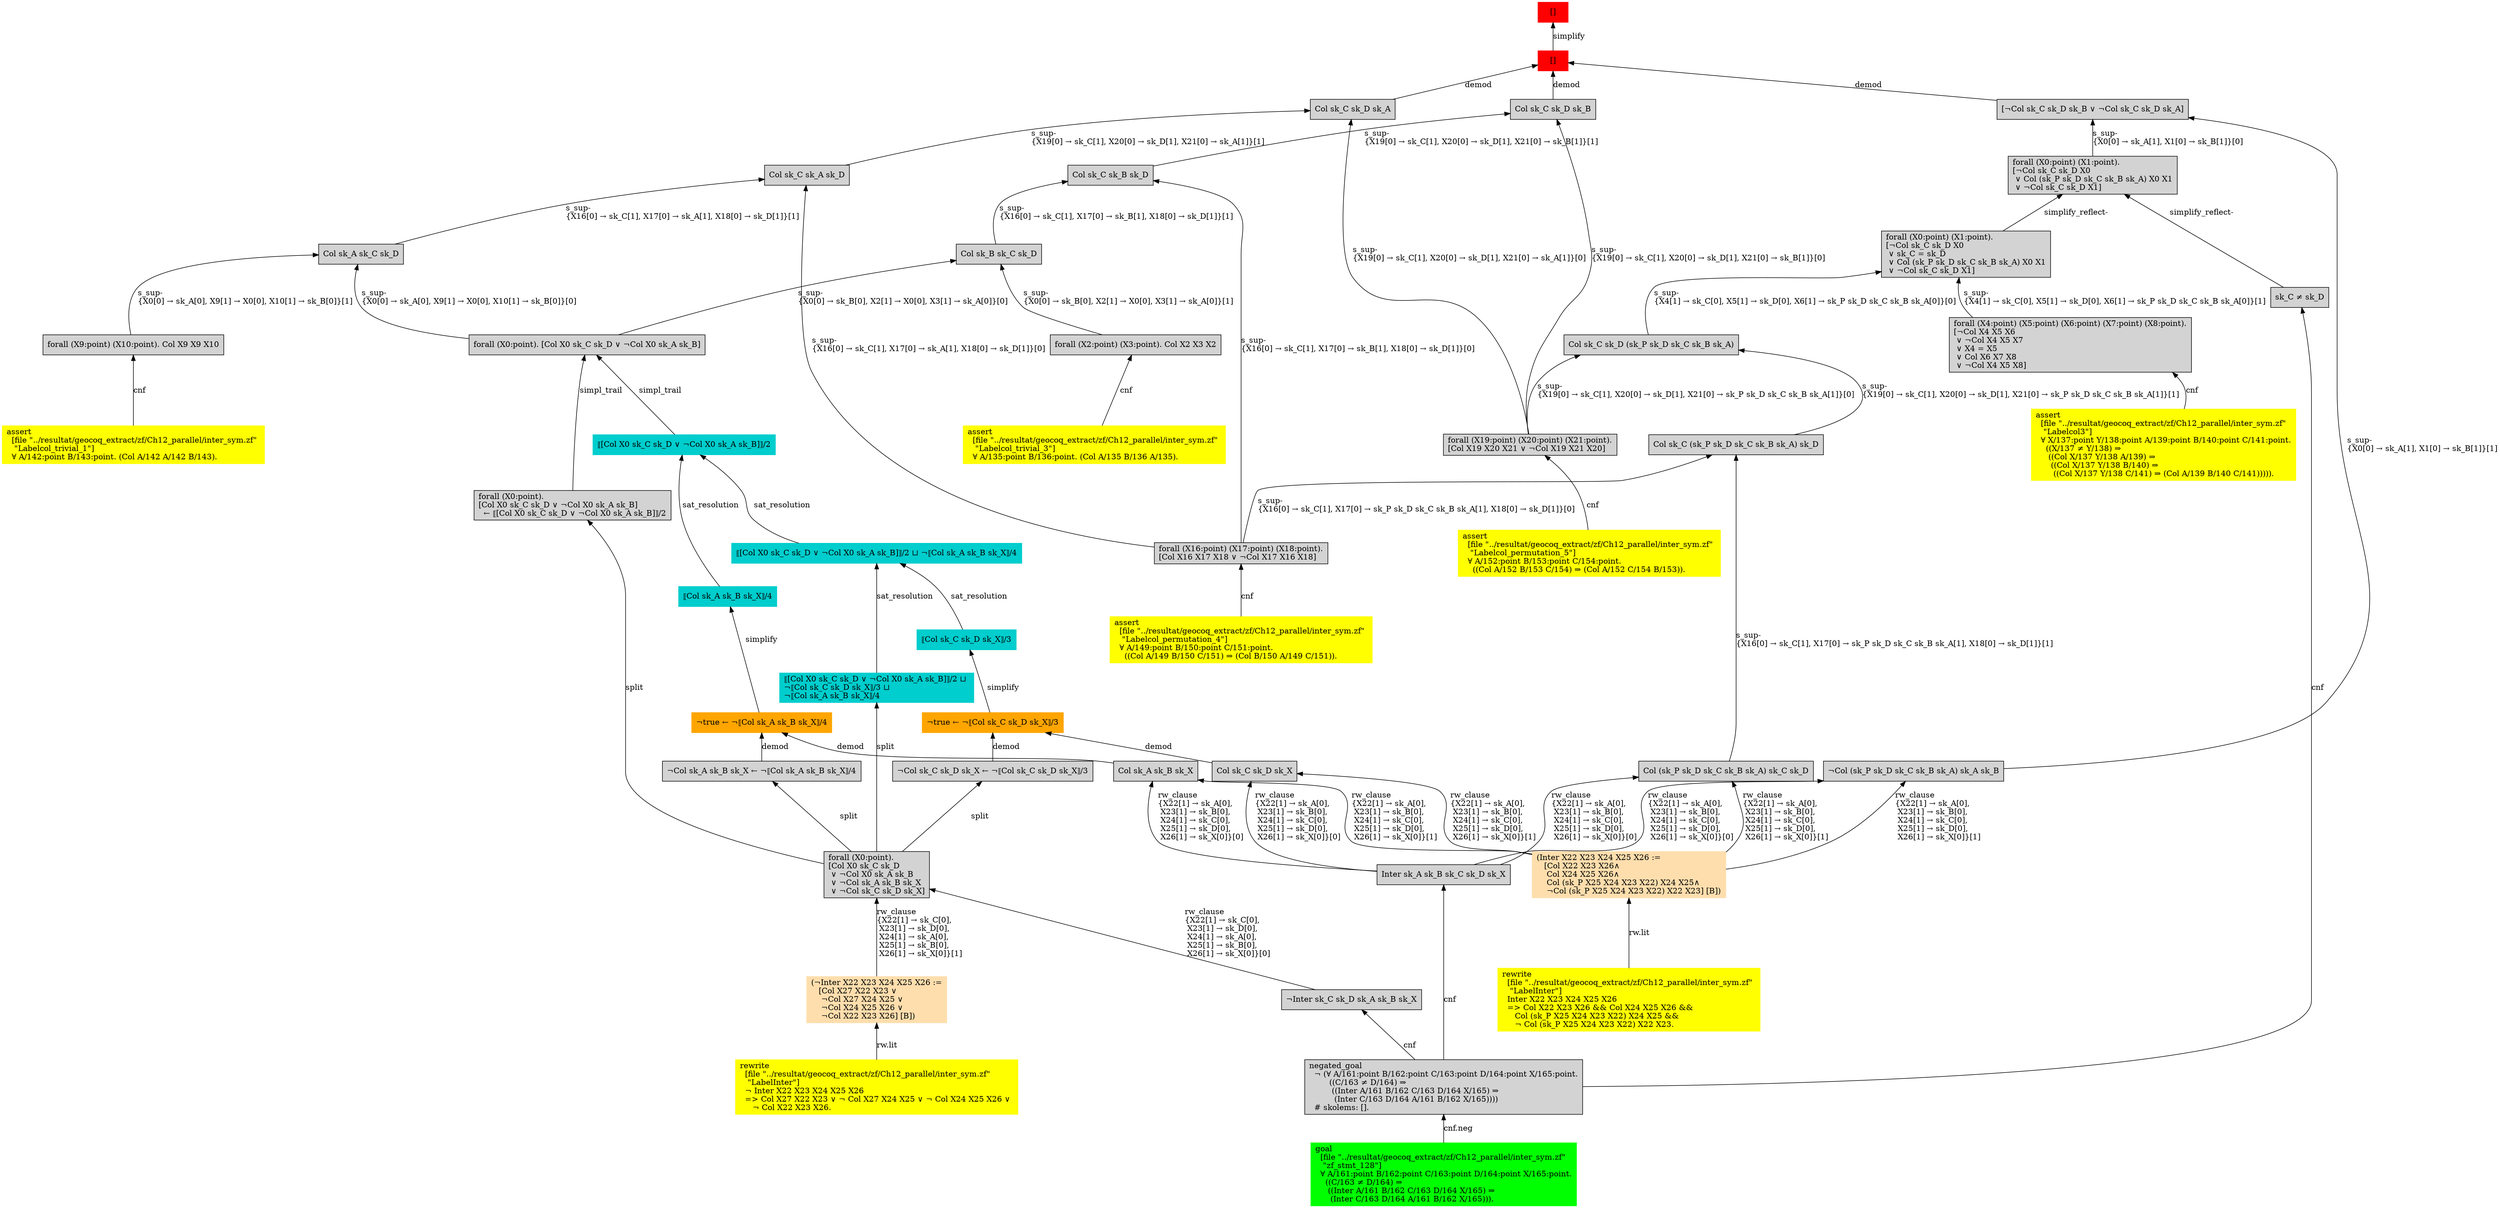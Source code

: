 digraph "unsat_graph" {
  vertex_0 [color=red, label="[]", shape=box, style=filled];
  vertex_0 -> vertex_1 [label="simplify", dir="back"];
  vertex_1 [color=red, label="[]", shape=box, style=filled];
  vertex_1 -> vertex_2 [label="demod", dir="back"];
  vertex_2 [shape=box, label="Col sk_C sk_D sk_A\l", style=filled];
  vertex_2 -> vertex_3 [label="s_sup-\l\{X19[0] → sk_C[1], X20[0] → sk_D[1], X21[0] → sk_A[1]\}[0]\l", dir="back"];
  vertex_3 [shape=box, label="forall (X19:point) (X20:point) (X21:point).\l[Col X19 X20 X21 ∨ ¬Col X19 X21 X20]\l", style=filled];
  vertex_3 -> vertex_4 [label="cnf", dir="back"];
  vertex_4 [color=yellow, shape=box, label="assert\l  [file \"../resultat/geocoq_extract/zf/Ch12_parallel/inter_sym.zf\" \l   \"Labelcol_permutation_5\"]\l  ∀ A/152:point B/153:point C/154:point.\l    ((Col A/152 B/153 C/154) ⇒ (Col A/152 C/154 B/153)).\l", style=filled];
  vertex_2 -> vertex_5 [label="s_sup-\l\{X19[0] → sk_C[1], X20[0] → sk_D[1], X21[0] → sk_A[1]\}[1]\l", dir="back"];
  vertex_5 [shape=box, label="Col sk_C sk_A sk_D\l", style=filled];
  vertex_5 -> vertex_6 [label="s_sup-\l\{X16[0] → sk_C[1], X17[0] → sk_A[1], X18[0] → sk_D[1]\}[0]\l", dir="back"];
  vertex_6 [shape=box, label="forall (X16:point) (X17:point) (X18:point).\l[Col X16 X17 X18 ∨ ¬Col X17 X16 X18]\l", style=filled];
  vertex_6 -> vertex_7 [label="cnf", dir="back"];
  vertex_7 [color=yellow, shape=box, label="assert\l  [file \"../resultat/geocoq_extract/zf/Ch12_parallel/inter_sym.zf\" \l   \"Labelcol_permutation_4\"]\l  ∀ A/149:point B/150:point C/151:point.\l    ((Col A/149 B/150 C/151) ⇒ (Col B/150 A/149 C/151)).\l", style=filled];
  vertex_5 -> vertex_8 [label="s_sup-\l\{X16[0] → sk_C[1], X17[0] → sk_A[1], X18[0] → sk_D[1]\}[1]\l", dir="back"];
  vertex_8 [shape=box, label="Col sk_A sk_C sk_D\l", style=filled];
  vertex_8 -> vertex_9 [label="s_sup-\l\{X0[0] → sk_A[0], X9[1] → X0[0], X10[1] → sk_B[0]\}[0]\l", dir="back"];
  vertex_9 [shape=box, label="forall (X0:point). [Col X0 sk_C sk_D ∨ ¬Col X0 sk_A sk_B]\l", style=filled];
  vertex_9 -> vertex_10 [label="simpl_trail", dir="back"];
  vertex_10 [color=cyan3, shape=box, label="⟦[Col X0 sk_C sk_D ∨ ¬Col X0 sk_A sk_B]⟧/2\l", style=filled];
  vertex_10 -> vertex_11 [label="sat_resolution", dir="back"];
  vertex_11 [color=cyan3, shape=box, label="⟦Col sk_A sk_B sk_X⟧/4\l", style=filled];
  vertex_11 -> vertex_12 [label="simplify", dir="back"];
  vertex_12 [color=orange, shape=box, label="¬true ← ¬⟦Col sk_A sk_B sk_X⟧/4\l", style=filled];
  vertex_12 -> vertex_13 [label="demod", dir="back"];
  vertex_13 [shape=box, label="Col sk_A sk_B sk_X\l", style=filled];
  vertex_13 -> vertex_14 [label="rw_clause\l\{X22[1] → sk_A[0], \l X23[1] → sk_B[0], \l X24[1] → sk_C[0], \l X25[1] → sk_D[0], \l X26[1] → sk_X[0]\}[1]\l", dir="back"];
  vertex_14 [color=navajowhite, shape=box, label="(Inter X22 X23 X24 X25 X26 :=\l   [Col X22 X23 X26∧\l    Col X24 X25 X26∧\l    Col (sk_P X25 X24 X23 X22) X24 X25∧\l    ¬Col (sk_P X25 X24 X23 X22) X22 X23] [B])\l", style=filled];
  vertex_14 -> vertex_15 [label="rw.lit", dir="back"];
  vertex_15 [color=yellow, shape=box, label="rewrite\l  [file \"../resultat/geocoq_extract/zf/Ch12_parallel/inter_sym.zf\" \l   \"LabelInter\"]\l  Inter X22 X23 X24 X25 X26\l  =\> Col X22 X23 X26 && Col X24 X25 X26 && \l     Col (sk_P X25 X24 X23 X22) X24 X25 && \l     ¬ Col (sk_P X25 X24 X23 X22) X22 X23.\l", style=filled];
  vertex_13 -> vertex_16 [label="rw_clause\l\{X22[1] → sk_A[0], \l X23[1] → sk_B[0], \l X24[1] → sk_C[0], \l X25[1] → sk_D[0], \l X26[1] → sk_X[0]\}[0]\l", dir="back"];
  vertex_16 [shape=box, label="Inter sk_A sk_B sk_C sk_D sk_X\l", style=filled];
  vertex_16 -> vertex_17 [label="cnf", dir="back"];
  vertex_17 [shape=box, label="negated_goal\l  ¬ (∀ A/161:point B/162:point C/163:point D/164:point X/165:point.\l        ((C/163 ≠ D/164) ⇒\l         ((Inter A/161 B/162 C/163 D/164 X/165) ⇒\l          (Inter C/163 D/164 A/161 B/162 X/165))))\l  # skolems: [].\l", style=filled];
  vertex_17 -> vertex_18 [label="cnf.neg", dir="back"];
  vertex_18 [color=green, shape=box, label="goal\l  [file \"../resultat/geocoq_extract/zf/Ch12_parallel/inter_sym.zf\" \l   \"zf_stmt_128\"]\l  ∀ A/161:point B/162:point C/163:point D/164:point X/165:point.\l    ((C/163 ≠ D/164) ⇒\l     ((Inter A/161 B/162 C/163 D/164 X/165) ⇒\l      (Inter C/163 D/164 A/161 B/162 X/165))).\l", style=filled];
  vertex_12 -> vertex_19 [label="demod", dir="back"];
  vertex_19 [shape=box, label="¬Col sk_A sk_B sk_X ← ¬⟦Col sk_A sk_B sk_X⟧/4\l", style=filled];
  vertex_19 -> vertex_20 [label="split", dir="back"];
  vertex_20 [shape=box, label="forall (X0:point).\l[Col X0 sk_C sk_D\l ∨ ¬Col X0 sk_A sk_B\l ∨ ¬Col sk_A sk_B sk_X\l ∨ ¬Col sk_C sk_D sk_X]\l", style=filled];
  vertex_20 -> vertex_21 [label="rw_clause\l\{X22[1] → sk_C[0], \l X23[1] → sk_D[0], \l X24[1] → sk_A[0], \l X25[1] → sk_B[0], \l X26[1] → sk_X[0]\}[1]\l", dir="back"];
  vertex_21 [color=navajowhite, shape=box, label="(¬Inter X22 X23 X24 X25 X26 :=\l   [Col X27 X22 X23 ∨ \l    ¬Col X27 X24 X25 ∨ \l    ¬Col X24 X25 X26 ∨ \l    ¬Col X22 X23 X26] [B])\l", style=filled];
  vertex_21 -> vertex_22 [label="rw.lit", dir="back"];
  vertex_22 [color=yellow, shape=box, label="rewrite\l  [file \"../resultat/geocoq_extract/zf/Ch12_parallel/inter_sym.zf\" \l   \"LabelInter\"]\l  ¬ Inter X22 X23 X24 X25 X26\l  =\> Col X27 X22 X23 ∨ ¬ Col X27 X24 X25 ∨ ¬ Col X24 X25 X26 ∨ \l     ¬ Col X22 X23 X26.\l", style=filled];
  vertex_20 -> vertex_23 [label="rw_clause\l\{X22[1] → sk_C[0], \l X23[1] → sk_D[0], \l X24[1] → sk_A[0], \l X25[1] → sk_B[0], \l X26[1] → sk_X[0]\}[0]\l", dir="back"];
  vertex_23 [shape=box, label="¬Inter sk_C sk_D sk_A sk_B sk_X\l", style=filled];
  vertex_23 -> vertex_17 [label="cnf", dir="back"];
  vertex_10 -> vertex_24 [label="sat_resolution", dir="back"];
  vertex_24 [color=cyan3, shape=box, label="⟦[Col X0 sk_C sk_D ∨ ¬Col X0 sk_A sk_B]⟧/2 ⊔ ¬⟦Col sk_A sk_B sk_X⟧/4\l", style=filled];
  vertex_24 -> vertex_25 [label="sat_resolution", dir="back"];
  vertex_25 [color=cyan3, shape=box, label="⟦Col sk_C sk_D sk_X⟧/3\l", style=filled];
  vertex_25 -> vertex_26 [label="simplify", dir="back"];
  vertex_26 [color=orange, shape=box, label="¬true ← ¬⟦Col sk_C sk_D sk_X⟧/3\l", style=filled];
  vertex_26 -> vertex_27 [label="demod", dir="back"];
  vertex_27 [shape=box, label="Col sk_C sk_D sk_X\l", style=filled];
  vertex_27 -> vertex_14 [label="rw_clause\l\{X22[1] → sk_A[0], \l X23[1] → sk_B[0], \l X24[1] → sk_C[0], \l X25[1] → sk_D[0], \l X26[1] → sk_X[0]\}[1]\l", dir="back"];
  vertex_27 -> vertex_16 [label="rw_clause\l\{X22[1] → sk_A[0], \l X23[1] → sk_B[0], \l X24[1] → sk_C[0], \l X25[1] → sk_D[0], \l X26[1] → sk_X[0]\}[0]\l", dir="back"];
  vertex_26 -> vertex_28 [label="demod", dir="back"];
  vertex_28 [shape=box, label="¬Col sk_C sk_D sk_X ← ¬⟦Col sk_C sk_D sk_X⟧/3\l", style=filled];
  vertex_28 -> vertex_20 [label="split", dir="back"];
  vertex_24 -> vertex_29 [label="sat_resolution", dir="back"];
  vertex_29 [color=cyan3, shape=box, label="⟦[Col X0 sk_C sk_D ∨ ¬Col X0 sk_A sk_B]⟧/2 ⊔ \l¬⟦Col sk_C sk_D sk_X⟧/3 ⊔ \l¬⟦Col sk_A sk_B sk_X⟧/4\l", style=filled];
  vertex_29 -> vertex_20 [label="split", dir="back"];
  vertex_9 -> vertex_30 [label="simpl_trail", dir="back"];
  vertex_30 [shape=box, label="forall (X0:point).\l[Col X0 sk_C sk_D ∨ ¬Col X0 sk_A sk_B]\l  ← ⟦[Col X0 sk_C sk_D ∨ ¬Col X0 sk_A sk_B]⟧/2\l", style=filled];
  vertex_30 -> vertex_20 [label="split", dir="back"];
  vertex_8 -> vertex_31 [label="s_sup-\l\{X0[0] → sk_A[0], X9[1] → X0[0], X10[1] → sk_B[0]\}[1]\l", dir="back"];
  vertex_31 [shape=box, label="forall (X9:point) (X10:point). Col X9 X9 X10\l", style=filled];
  vertex_31 -> vertex_32 [label="cnf", dir="back"];
  vertex_32 [color=yellow, shape=box, label="assert\l  [file \"../resultat/geocoq_extract/zf/Ch12_parallel/inter_sym.zf\" \l   \"Labelcol_trivial_1\"]\l  ∀ A/142:point B/143:point. (Col A/142 A/142 B/143).\l", style=filled];
  vertex_1 -> vertex_33 [label="demod", dir="back"];
  vertex_33 [shape=box, label="Col sk_C sk_D sk_B\l", style=filled];
  vertex_33 -> vertex_3 [label="s_sup-\l\{X19[0] → sk_C[1], X20[0] → sk_D[1], X21[0] → sk_B[1]\}[0]\l", dir="back"];
  vertex_33 -> vertex_34 [label="s_sup-\l\{X19[0] → sk_C[1], X20[0] → sk_D[1], X21[0] → sk_B[1]\}[1]\l", dir="back"];
  vertex_34 [shape=box, label="Col sk_C sk_B sk_D\l", style=filled];
  vertex_34 -> vertex_6 [label="s_sup-\l\{X16[0] → sk_C[1], X17[0] → sk_B[1], X18[0] → sk_D[1]\}[0]\l", dir="back"];
  vertex_34 -> vertex_35 [label="s_sup-\l\{X16[0] → sk_C[1], X17[0] → sk_B[1], X18[0] → sk_D[1]\}[1]\l", dir="back"];
  vertex_35 [shape=box, label="Col sk_B sk_C sk_D\l", style=filled];
  vertex_35 -> vertex_9 [label="s_sup-\l\{X0[0] → sk_B[0], X2[1] → X0[0], X3[1] → sk_A[0]\}[0]\l", dir="back"];
  vertex_35 -> vertex_36 [label="s_sup-\l\{X0[0] → sk_B[0], X2[1] → X0[0], X3[1] → sk_A[0]\}[1]\l", dir="back"];
  vertex_36 [shape=box, label="forall (X2:point) (X3:point). Col X2 X3 X2\l", style=filled];
  vertex_36 -> vertex_37 [label="cnf", dir="back"];
  vertex_37 [color=yellow, shape=box, label="assert\l  [file \"../resultat/geocoq_extract/zf/Ch12_parallel/inter_sym.zf\" \l   \"Labelcol_trivial_3\"]\l  ∀ A/135:point B/136:point. (Col A/135 B/136 A/135).\l", style=filled];
  vertex_1 -> vertex_38 [label="demod", dir="back"];
  vertex_38 [shape=box, label="[¬Col sk_C sk_D sk_B ∨ ¬Col sk_C sk_D sk_A]\l", style=filled];
  vertex_38 -> vertex_39 [label="s_sup-\l\{X0[0] → sk_A[1], X1[0] → sk_B[1]\}[1]\l", dir="back"];
  vertex_39 [shape=box, label="¬Col (sk_P sk_D sk_C sk_B sk_A) sk_A sk_B\l", style=filled];
  vertex_39 -> vertex_14 [label="rw_clause\l\{X22[1] → sk_A[0], \l X23[1] → sk_B[0], \l X24[1] → sk_C[0], \l X25[1] → sk_D[0], \l X26[1] → sk_X[0]\}[1]\l", dir="back"];
  vertex_39 -> vertex_16 [label="rw_clause\l\{X22[1] → sk_A[0], \l X23[1] → sk_B[0], \l X24[1] → sk_C[0], \l X25[1] → sk_D[0], \l X26[1] → sk_X[0]\}[0]\l", dir="back"];
  vertex_38 -> vertex_40 [label="s_sup-\l\{X0[0] → sk_A[1], X1[0] → sk_B[1]\}[0]\l", dir="back"];
  vertex_40 [shape=box, label="forall (X0:point) (X1:point).\l[¬Col sk_C sk_D X0\l ∨ Col (sk_P sk_D sk_C sk_B sk_A) X0 X1\l ∨ ¬Col sk_C sk_D X1]\l", style=filled];
  vertex_40 -> vertex_41 [label="simplify_reflect-", dir="back"];
  vertex_41 [shape=box, label="sk_C ≠ sk_D\l", style=filled];
  vertex_41 -> vertex_17 [label="cnf", dir="back"];
  vertex_40 -> vertex_42 [label="simplify_reflect-", dir="back"];
  vertex_42 [shape=box, label="forall (X0:point) (X1:point).\l[¬Col sk_C sk_D X0\l ∨ sk_C = sk_D\l ∨ Col (sk_P sk_D sk_C sk_B sk_A) X0 X1\l ∨ ¬Col sk_C sk_D X1]\l", style=filled];
  vertex_42 -> vertex_43 [label="s_sup-\l\{X4[1] → sk_C[0], X5[1] → sk_D[0], X6[1] → sk_P sk_D sk_C sk_B sk_A[0]\}[1]\l", dir="back"];
  vertex_43 [shape=box, label="forall (X4:point) (X5:point) (X6:point) (X7:point) (X8:point).\l[¬Col X4 X5 X6\l ∨ ¬Col X4 X5 X7\l ∨ X4 = X5\l ∨ Col X6 X7 X8\l ∨ ¬Col X4 X5 X8]\l", style=filled];
  vertex_43 -> vertex_44 [label="cnf", dir="back"];
  vertex_44 [color=yellow, shape=box, label="assert\l  [file \"../resultat/geocoq_extract/zf/Ch12_parallel/inter_sym.zf\" \l   \"Labelcol3\"]\l  ∀ X/137:point Y/138:point A/139:point B/140:point C/141:point.\l    ((X/137 ≠ Y/138) ⇒\l     ((Col X/137 Y/138 A/139) ⇒\l      ((Col X/137 Y/138 B/140) ⇒\l       ((Col X/137 Y/138 C/141) ⇒ (Col A/139 B/140 C/141))))).\l", style=filled];
  vertex_42 -> vertex_45 [label="s_sup-\l\{X4[1] → sk_C[0], X5[1] → sk_D[0], X6[1] → sk_P sk_D sk_C sk_B sk_A[0]\}[0]\l", dir="back"];
  vertex_45 [shape=box, label="Col sk_C sk_D (sk_P sk_D sk_C sk_B sk_A)\l", style=filled];
  vertex_45 -> vertex_3 [label="s_sup-\l\{X19[0] → sk_C[1], X20[0] → sk_D[1], X21[0] → sk_P sk_D sk_C sk_B sk_A[1]\}[0]\l", dir="back"];
  vertex_45 -> vertex_46 [label="s_sup-\l\{X19[0] → sk_C[1], X20[0] → sk_D[1], X21[0] → sk_P sk_D sk_C sk_B sk_A[1]\}[1]\l", dir="back"];
  vertex_46 [shape=box, label="Col sk_C (sk_P sk_D sk_C sk_B sk_A) sk_D\l", style=filled];
  vertex_46 -> vertex_6 [label="s_sup-\l\{X16[0] → sk_C[1], X17[0] → sk_P sk_D sk_C sk_B sk_A[1], X18[0] → sk_D[1]\}[0]\l", dir="back"];
  vertex_46 -> vertex_47 [label="s_sup-\l\{X16[0] → sk_C[1], X17[0] → sk_P sk_D sk_C sk_B sk_A[1], X18[0] → sk_D[1]\}[1]\l", dir="back"];
  vertex_47 [shape=box, label="Col (sk_P sk_D sk_C sk_B sk_A) sk_C sk_D\l", style=filled];
  vertex_47 -> vertex_14 [label="rw_clause\l\{X22[1] → sk_A[0], \l X23[1] → sk_B[0], \l X24[1] → sk_C[0], \l X25[1] → sk_D[0], \l X26[1] → sk_X[0]\}[1]\l", dir="back"];
  vertex_47 -> vertex_16 [label="rw_clause\l\{X22[1] → sk_A[0], \l X23[1] → sk_B[0], \l X24[1] → sk_C[0], \l X25[1] → sk_D[0], \l X26[1] → sk_X[0]\}[0]\l", dir="back"];
  }


